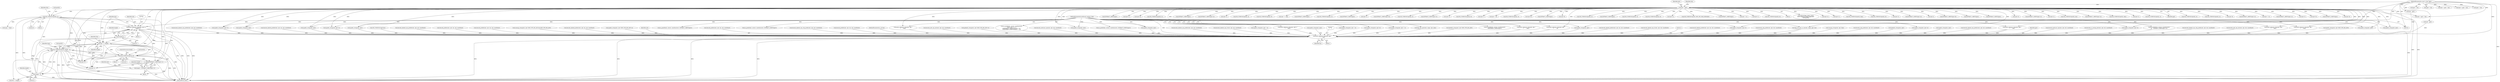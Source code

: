 digraph "1_tcpdump_ffde45acf3348f8353fb4064a1b21683ee6b5ddf@del" {
"1002627" [label="(Call,print_unknown_data(ndo, tptr+3,\"\n\t      \", length-3))"];
"1000126" [label="(MethodParameterIn,netdissect_options *ndo)"];
"1002602" [label="(Call,ND_TCHECK2(tptr[3], length - 3))"];
"1002613" [label="(Call,ND_TCHECK2(tptr[3], 8))"];
"1000142" [label="(Call,tptr = pptr)"];
"1000128" [label="(MethodParameterIn,const u_char *pptr)"];
"1002636" [label="(Call,tptr += length)"];
"1002633" [label="(Call,length-3)"];
"1002606" [label="(Call,length - 3)"];
"1002583" [label="(Call,length = EXTRACT_16BITS(tptr+1))"];
"1002585" [label="(Call,EXTRACT_16BITS(tptr+1))"];
"1002566" [label="(Call,ND_TCHECK2(tptr[0], 3))"];
"1002905" [label="(Call,print_unknown_data(ndo, pptr, \"\n\t    \", len))"];
"1000909" [label="(Call,ip6addr_string(ndo, tptr+BGP_VPN_RD_LEN))"];
"1002113" [label="(Call,print_unknown_data(ndo, tptr-3, \"\n\t    \", tlen))"];
"1000428" [label="(Call,ipaddr_string(ndo, tptr + 4))"];
"1001649" [label="(Call,EXTRACT_16BITS(tptr))"];
"1002608" [label="(Literal,3)"];
"1001696" [label="(Call,tptr - pptr)"];
"1002486" [label="(Call,ipaddr_string(ndo, tptr+4))"];
"1001617" [label="(Call,print_unknown_data(ndo, tptr, \"\n\t    \", tlen))"];
"1001750" [label="(Call,decode_labeled_prefix4(ndo, tptr, len, buf, sizeof(buf)))"];
"1002626" [label="(Block,)"];
"1001934" [label="(Call,decode_labeled_vpn_l2(ndo, tptr, buf, sizeof(buf)))"];
"1002911" [label="(Literal,1)"];
"1001432" [label="(Call,decode_labeled_prefix6(ndo, tptr, len, buf, sizeof(buf)))"];
"1002302" [label="(Call,ipaddr_string(ndo, tptr+2))"];
"1002199" [label="(Call,tptr+2)"];
"1001536" [label="(Call,decode_clnp_prefix(ndo, tptr, buf, sizeof(buf)))"];
"1002566" [label="(Call,ND_TCHECK2(tptr[0], 3))"];
"1002503" [label="(Call,ipaddr_string(ndo, tptr))"];
"1002634" [label="(Identifier,length)"];
"1000977" [label="(Call,isonsap_string(ndo, tptr, tlen))"];
"1002204" [label="(Call,tptr+4)"];
"1002412" [label="(Call,ND_TCHECK2(tptr[0], 5))"];
"1002483" [label="(Call,ipaddr_string(ndo, tptr))"];
"1001966" [label="(Call,decode_clnp_prefix(ndo, tptr, buf, sizeof(buf)))"];
"1000126" [label="(MethodParameterIn,netdissect_options *ndo)"];
"1002607" [label="(Identifier,length)"];
"1002162" [label="(Call,EXTRACT_16BITS(tptr))"];
"1000146" [label="(Identifier,tlen)"];
"1002909" [label="(Identifier,len)"];
"1000143" [label="(Identifier,tptr)"];
"1002435" [label="(Call,EXTRACT_24BITS(tptr+2))"];
"1002247" [label="(Call,tptr+2)"];
"1002900" [label="(Block,)"];
"1000861" [label="(Call,ip6addr_string(ndo, tptr))"];
"1000208" [label="(Call,pptr + len)"];
"1002563" [label="(Block,)"];
"1002572" [label="(Identifier,tlen)"];
"1000321" [label="(Call,ND_TCHECK2(tptr[0], 4))"];
"1002602" [label="(Call,ND_TCHECK2(tptr[3], length - 3))"];
"1002529" [label="(Call,ND_TCHECK2(tptr[0], 8))"];
"1001097" [label="(Call,tptr += tlen)"];
"1002628" [label="(Identifier,ndo)"];
"1002635" [label="(Literal,3)"];
"1000426" [label="(Call,EXTRACT_32BITS(tptr))"];
"1000408" [label="(Call,ipaddr_string(ndo, tptr + 2))"];
"1002578" [label="(Block,)"];
"1002610" [label="(Identifier,type)"];
"1002644" [label="(Call,ND_TCHECK2(tptr[0], 4))"];
"1002664" [label="(Call,EXTRACT_32BITS(tptr))"];
"1002304" [label="(Call,tptr+2)"];
"1002228" [label="(Call,EXTRACT_16BITS(tptr+6))"];
"1000767" [label="(Call,ipaddr_string(ndo, tptr))"];
"1000347" [label="(Call,ND_TCHECK2(tptr[0], 4))"];
"1002638" [label="(Identifier,length)"];
"1002246" [label="(Call,EXTRACT_32BITS(tptr+2))"];
"1002373" [label="(Call,tptr+2)"];
"1001264" [label="(Call,decode_labeled_vpn_prefix4(ndo, tptr, buf, sizeof(buf)))"];
"1000598" [label="(Call,ipaddr_string(ndo, tptr))"];
"1002629" [label="(Call,tptr+3)"];
"1000445" [label="(Call,ND_TCHECK2(tptr[0], 8))"];
"1002636" [label="(Call,tptr += length)"];
"1002319" [label="(Call,tptr+7)"];
"1002391" [label="(Call,tptr +=8)"];
"1002907" [label="(Identifier,pptr)"];
"1000615" [label="(Call,ND_TCHECK2(tptr[0], 3))"];
"1002062" [label="(Call,decode_multicast_vpn(ndo, tptr, buf, sizeof(buf)))"];
"1000421" [label="(Call,as_printf(ndo, astostr, sizeof(astostr),\n\t\t\tEXTRACT_32BITS(tptr)))"];
"1002312" [label="(Call,tptr+6)"];
"1000142" [label="(Call,tptr = pptr)"];
"1001296" [label="(Call,decode_rt_routing_info(ndo, tptr, buf, sizeof(buf)))"];
"1002570" [label="(Literal,3)"];
"1000493" [label="(Call,EXTRACT_32BITS(tptr))"];
"1002540" [label="(Call,ipaddr_string(ndo, tptr))"];
"1002603" [label="(Call,tptr[3])"];
"1002229" [label="(Call,tptr+6)"];
"1002796" [label="(Call,bgp_attr_print(ndo, atype, tptr, alen))"];
"1000206" [label="(Call,tptr < pptr + len)"];
"1001568" [label="(Call,decode_labeled_vpn_clnp_prefix(ndo, tptr, buf, sizeof(buf)))"];
"1001360" [label="(Call,decode_mdt_vpn_nlri(ndo, tptr, buf, sizeof(buf)))"];
"1000587" [label="(Call,ND_TCHECK2(tptr[0], 4))"];
"1002591" [label="(Identifier,ndo)"];
"1000461" [label="(Call,EXTRACT_32BITS(tptr))"];
"1000486" [label="(Call,ND_TCHECK2(tptr[0], 4))"];
"1002585" [label="(Call,EXTRACT_16BITS(tptr+1))"];
"1002509" [label="(Call,ND_TCHECK2(tptr[0], 8))"];
"1002618" [label="(ControlStructure,break;)"];
"1002209" [label="(Call,tptr+4)"];
"1001642" [label="(Call,ND_TCHECK2(tptr[0], BGP_MP_NLRI_MINSIZE))"];
"1000622" [label="(Call,EXTRACT_16BITS(tptr))"];
"1000542" [label="(Call,tptr +=4)"];
"1000815" [label="(Call,ipaddr_string(ndo, tptr+BGP_VPN_RD_LEN))"];
"1002402" [label="(Call,tptr+1)"];
"1002451" [label="(Call,ND_TCHECK2(tptr[0], 8))"];
"1000130" [label="(Block,)"];
"1000170" [label="(Call,tok2str(bgp_origin_values,\n\t\t\t\t\t\t\"Unknown Origin Typecode\",\n\t\t\t\t\t\ttptr[0]))"];
"1002362" [label="(Call,tptr+4)"];
"1002584" [label="(Identifier,length)"];
"1002556" [label="(Call,print_unknown_data(ndo, tptr, \"\n\t      \", tlen))"];
"1002465" [label="(Call,ipaddr_string(ndo, tptr+4))"];
"1002290" [label="(Call,tptr+2)"];
"1002241" [label="(Call,as_printf(ndo, astostr, sizeof(astostr),\n\t\t\t    EXTRACT_32BITS(tptr+2)))"];
"1001073" [label="(Call,ND_TCHECK2(tptr[0], tlen))"];
"1001472" [label="(Call,decode_labeled_vpn_prefix6(ndo, tptr, buf, sizeof(buf)))"];
"1001627" [label="(Call,pptr + len)"];
"1002382" [label="(Call,print_unknown_data(ndo, tptr, \"\n\t      \", 8))"];
"1000331" [label="(Call,ipaddr_string(ndo, tptr))"];
"1002614" [label="(Call,tptr[3])"];
"1001862" [label="(Call,decode_labeled_prefix6(ndo, tptr, len, buf, sizeof(buf)))"];
"1000258" [label="(Call,as_printf(ndo, astostr, sizeof(astostr),\n\t\t\t\tas_size == 2 ?\n\t\t\t\tEXTRACT_16BITS(&tptr[2 + i]) :\n\t\t\t\tEXTRACT_32BITS(&tptr[2 + i])))"];
"1002472" [label="(Call,ND_TCHECK2(tptr[0], 8))"];
"1002436" [label="(Call,tptr+2)"];
"1002632" [label="(Literal,\"\n\t      \")"];
"1002203" [label="(Call,EXTRACT_32BITS(tptr+4))"];
"1002905" [label="(Call,print_unknown_data(ndo, pptr, \"\n\t    \", len))"];
"1002223" [label="(Call,ipaddr_string(ndo, tptr+2))"];
"1002901" [label="(Call,ND_TCHECK2(*pptr,len))"];
"1002613" [label="(Call,ND_TCHECK2(tptr[3], 8))"];
"1000401" [label="(Call,as_printf(ndo, astostr, sizeof(astostr), EXTRACT_16BITS(tptr)))"];
"1002095" [label="(Call,tptr-3)"];
"1002250" [label="(Call,EXTRACT_16BITS(tptr+6))"];
"1000406" [label="(Call,EXTRACT_16BITS(tptr))"];
"1001902" [label="(Call,decode_labeled_vpn_prefix6(ndo, tptr, buf, sizeof(buf)))"];
"1001184" [label="(Call,decode_prefix4(ndo, tptr, len, buf, sizeof(buf)))"];
"1001822" [label="(Call,decode_prefix6(ndo, tptr, len, buf, sizeof(buf)))"];
"1000357" [label="(Call,EXTRACT_32BITS(tptr))"];
"1002627" [label="(Call,print_unknown_data(ndo, tptr+3,\"\n\t      \", length-3))"];
"1002123" [label="(Call,tptr = pptr + len)"];
"1002579" [label="(Call,type = *tptr)"];
"1002462" [label="(Call,ipaddr_string(ndo, tptr))"];
"1001018" [label="(Call,isonsap_string(ndo, tptr+BGP_VPN_RD_LEN,tlen-BGP_VPN_RD_LEN))"];
"1001224" [label="(Call,decode_labeled_prefix4(ndo, tptr, len, buf, sizeof(buf)))"];
"1002586" [label="(Call,tptr+1)"];
"1002358" [label="(Call,tptr+3)"];
"1002260" [label="(Call,EXTRACT_32BITS(tptr+2))"];
"1001038" [label="(Call,ipaddr_string(ndo, tptr+BGP_VPN_RD_LEN+4))"];
"1000456" [label="(Call,as_printf(ndo, astostr, sizeof(astostr), EXTRACT_32BITS(tptr)))"];
"1002606" [label="(Call,length - 3)"];
"1000128" [label="(MethodParameterIn,const u_char *pptr)"];
"1002906" [label="(Identifier,ndo)"];
"1002659" [label="(Call,as_printf(ndo, astostr, sizeof(astostr), EXTRACT_32BITS(tptr)))"];
"1002611" [label="(Block,)"];
"1002617" [label="(Literal,8)"];
"1001710" [label="(Call,decode_prefix4(ndo, tptr, len, buf, sizeof(buf)))"];
"1002207" [label="(Call,ipaddr_string(ndo, tptr+4))"];
"1002225" [label="(Call,tptr+2)"];
"1001998" [label="(Call,decode_labeled_vpn_clnp_prefix(ndo, tptr, buf, sizeof(buf)))"];
"1001392" [label="(Call,decode_prefix6(ndo, tptr, len, buf, sizeof(buf)))"];
"1000385" [label="(Call,ND_TCHECK2(tptr[0], len))"];
"1000129" [label="(MethodParameterIn,u_int len)"];
"1002361" [label="(Call,EXTRACT_16BITS(tptr+4))"];
"1001092" [label="(Call,print_unknown_data(ndo, tptr, \"\n\t    \", tlen))"];
"1002030" [label="(Call,decode_mdt_vpn_nlri(ndo, tptr, buf, sizeof(buf)))"];
"1000663" [label="(Call,ND_TCHECK2(tptr[0], tlen))"];
"1002261" [label="(Call,tptr+2)"];
"1001058" [label="(Call,ip6addr_string(ndo, tptr+BGP_VPN_RD_LEN+3))"];
"1002633" [label="(Call,length-3)"];
"1002155" [label="(Call,ND_TCHECK2(tptr[0], 2))"];
"1000144" [label="(Identifier,pptr)"];
"1001625" [label="(Call,tptr = pptr + len)"];
"1002639" [label="(Call,tlen -= length)"];
"1000200" [label="(Call,bgp_attr_get_as_size(ndo, atype, pptr, len))"];
"1002886" [label="(Call,print_unknown_data(ndo, pptr, \"\n\t    \", len))"];
"1002567" [label="(Call,tptr[0])"];
"1001328" [label="(Call,decode_multicast_vpn(ndo, tptr, buf, sizeof(buf)))"];
"1000557" [label="(Call,ND_TCHECK2(tptr[0], 4))"];
"1000463" [label="(Call,ipaddr_string(ndo, tptr + 4))"];
"1000567" [label="(Call,ipaddr_string(ndo, tptr))"];
"1001170" [label="(Call,tptr - pptr)"];
"1002288" [label="(Call,ipaddr_string(ndo, tptr+2))"];
"1001790" [label="(Call,decode_labeled_vpn_prefix4(ndo, tptr, buf, sizeof(buf)))"];
"1002493" [label="(Call,ND_TCHECK2(tptr[0], 4))"];
"1001504" [label="(Call,decode_labeled_vpn_l2(ndo, tptr, buf, sizeof(buf)))"];
"1002640" [label="(Identifier,tlen)"];
"1002583" [label="(Call,length = EXTRACT_16BITS(tptr+1))"];
"1002520" [label="(Call,ipaddr_string(ndo, tptr))"];
"1002329" [label="(Call,tptr+6)"];
"1002372" [label="(Call,EXTRACT_16BITS(tptr+2))"];
"1002440" [label="(Call,tptr +=5)"];
"1002125" [label="(Call,pptr + len)"];
"1002915" [label="(MethodReturn,RET)"];
"1002198" [label="(Call,EXTRACT_16BITS(tptr+2))"];
"1002353" [label="(Call,tptr+2)"];
"1002637" [label="(Identifier,tptr)"];
"1002335" [label="(Call,tptr+6)"];
"1002844" [label="(Call,EXTRACT_32BITS(tptr))"];
"1000682" [label="(Call,print_unknown_data(ndo, tptr, \"\n\t    \", tlen))"];
"1002251" [label="(Call,tptr+6)"];
"1000955" [label="(Call,ipaddr_string(ndo, tptr))"];
"1002908" [label="(Literal,\"\n\t    \")"];
"1002627" -> "1002626"  [label="AST: "];
"1002627" -> "1002633"  [label="CFG: "];
"1002628" -> "1002627"  [label="AST: "];
"1002629" -> "1002627"  [label="AST: "];
"1002632" -> "1002627"  [label="AST: "];
"1002633" -> "1002627"  [label="AST: "];
"1002637" -> "1002627"  [label="CFG: "];
"1002627" -> "1002915"  [label="DDG: "];
"1002627" -> "1002915"  [label="DDG: "];
"1002627" -> "1002915"  [label="DDG: "];
"1002627" -> "1002915"  [label="DDG: "];
"1000126" -> "1002627"  [label="DDG: "];
"1002602" -> "1002627"  [label="DDG: "];
"1002566" -> "1002627"  [label="DDG: "];
"1000142" -> "1002627"  [label="DDG: "];
"1002613" -> "1002627"  [label="DDG: "];
"1002636" -> "1002627"  [label="DDG: "];
"1002633" -> "1002627"  [label="DDG: "];
"1002633" -> "1002627"  [label="DDG: "];
"1002627" -> "1002905"  [label="DDG: "];
"1000126" -> "1000125"  [label="AST: "];
"1000126" -> "1002915"  [label="DDG: "];
"1000126" -> "1000200"  [label="DDG: "];
"1000126" -> "1000258"  [label="DDG: "];
"1000126" -> "1000331"  [label="DDG: "];
"1000126" -> "1000401"  [label="DDG: "];
"1000126" -> "1000408"  [label="DDG: "];
"1000126" -> "1000421"  [label="DDG: "];
"1000126" -> "1000428"  [label="DDG: "];
"1000126" -> "1000456"  [label="DDG: "];
"1000126" -> "1000463"  [label="DDG: "];
"1000126" -> "1000567"  [label="DDG: "];
"1000126" -> "1000598"  [label="DDG: "];
"1000126" -> "1000682"  [label="DDG: "];
"1000126" -> "1001092"  [label="DDG: "];
"1000126" -> "1001617"  [label="DDG: "];
"1000126" -> "1002113"  [label="DDG: "];
"1000126" -> "1002207"  [label="DDG: "];
"1000126" -> "1002223"  [label="DDG: "];
"1000126" -> "1002241"  [label="DDG: "];
"1000126" -> "1002288"  [label="DDG: "];
"1000126" -> "1002302"  [label="DDG: "];
"1000126" -> "1002382"  [label="DDG: "];
"1000126" -> "1002462"  [label="DDG: "];
"1000126" -> "1002465"  [label="DDG: "];
"1000126" -> "1002483"  [label="DDG: "];
"1000126" -> "1002486"  [label="DDG: "];
"1000126" -> "1002503"  [label="DDG: "];
"1000126" -> "1002520"  [label="DDG: "];
"1000126" -> "1002540"  [label="DDG: "];
"1000126" -> "1002556"  [label="DDG: "];
"1000126" -> "1002659"  [label="DDG: "];
"1000126" -> "1002796"  [label="DDG: "];
"1000126" -> "1002886"  [label="DDG: "];
"1000126" -> "1002905"  [label="DDG: "];
"1002602" -> "1002578"  [label="AST: "];
"1002602" -> "1002606"  [label="CFG: "];
"1002603" -> "1002602"  [label="AST: "];
"1002606" -> "1002602"  [label="AST: "];
"1002610" -> "1002602"  [label="CFG: "];
"1002602" -> "1002915"  [label="DDG: "];
"1002602" -> "1002915"  [label="DDG: "];
"1002602" -> "1002915"  [label="DDG: "];
"1002602" -> "1002585"  [label="DDG: "];
"1002602" -> "1002586"  [label="DDG: "];
"1002613" -> "1002602"  [label="DDG: "];
"1002636" -> "1002602"  [label="DDG: "];
"1002566" -> "1002602"  [label="DDG: "];
"1000142" -> "1002602"  [label="DDG: "];
"1002606" -> "1002602"  [label="DDG: "];
"1002606" -> "1002602"  [label="DDG: "];
"1002602" -> "1002613"  [label="DDG: "];
"1002602" -> "1002629"  [label="DDG: "];
"1002602" -> "1002636"  [label="DDG: "];
"1002613" -> "1002611"  [label="AST: "];
"1002613" -> "1002617"  [label="CFG: "];
"1002614" -> "1002613"  [label="AST: "];
"1002617" -> "1002613"  [label="AST: "];
"1002618" -> "1002613"  [label="CFG: "];
"1002613" -> "1002915"  [label="DDG: "];
"1002613" -> "1002915"  [label="DDG: "];
"1002613" -> "1002585"  [label="DDG: "];
"1002613" -> "1002586"  [label="DDG: "];
"1000142" -> "1002613"  [label="DDG: "];
"1002636" -> "1002613"  [label="DDG: "];
"1002566" -> "1002613"  [label="DDG: "];
"1002613" -> "1002629"  [label="DDG: "];
"1002613" -> "1002636"  [label="DDG: "];
"1000142" -> "1000130"  [label="AST: "];
"1000142" -> "1000144"  [label="CFG: "];
"1000143" -> "1000142"  [label="AST: "];
"1000144" -> "1000142"  [label="AST: "];
"1000146" -> "1000142"  [label="CFG: "];
"1000142" -> "1002915"  [label="DDG: "];
"1000142" -> "1002915"  [label="DDG: "];
"1000128" -> "1000142"  [label="DDG: "];
"1000142" -> "1000170"  [label="DDG: "];
"1000142" -> "1000206"  [label="DDG: "];
"1000142" -> "1000321"  [label="DDG: "];
"1000142" -> "1000331"  [label="DDG: "];
"1000142" -> "1000347"  [label="DDG: "];
"1000142" -> "1000357"  [label="DDG: "];
"1000142" -> "1000385"  [label="DDG: "];
"1000142" -> "1000406"  [label="DDG: "];
"1000142" -> "1000426"  [label="DDG: "];
"1000142" -> "1000445"  [label="DDG: "];
"1000142" -> "1000461"  [label="DDG: "];
"1000142" -> "1000486"  [label="DDG: "];
"1000142" -> "1000493"  [label="DDG: "];
"1000142" -> "1000542"  [label="DDG: "];
"1000142" -> "1000557"  [label="DDG: "];
"1000142" -> "1000567"  [label="DDG: "];
"1000142" -> "1000587"  [label="DDG: "];
"1000142" -> "1000598"  [label="DDG: "];
"1000142" -> "1000615"  [label="DDG: "];
"1000142" -> "1000622"  [label="DDG: "];
"1000142" -> "1000663"  [label="DDG: "];
"1000142" -> "1000682"  [label="DDG: "];
"1000142" -> "1001073"  [label="DDG: "];
"1000142" -> "1001092"  [label="DDG: "];
"1000142" -> "1001097"  [label="DDG: "];
"1000142" -> "1001617"  [label="DDG: "];
"1000142" -> "1001642"  [label="DDG: "];
"1000142" -> "1001649"  [label="DDG: "];
"1000142" -> "1002095"  [label="DDG: "];
"1000142" -> "1002155"  [label="DDG: "];
"1000142" -> "1002162"  [label="DDG: "];
"1000142" -> "1002198"  [label="DDG: "];
"1000142" -> "1002199"  [label="DDG: "];
"1000142" -> "1002203"  [label="DDG: "];
"1000142" -> "1002204"  [label="DDG: "];
"1000142" -> "1002207"  [label="DDG: "];
"1000142" -> "1002209"  [label="DDG: "];
"1000142" -> "1002223"  [label="DDG: "];
"1000142" -> "1002225"  [label="DDG: "];
"1000142" -> "1002228"  [label="DDG: "];
"1000142" -> "1002229"  [label="DDG: "];
"1000142" -> "1002246"  [label="DDG: "];
"1000142" -> "1002247"  [label="DDG: "];
"1000142" -> "1002250"  [label="DDG: "];
"1000142" -> "1002251"  [label="DDG: "];
"1000142" -> "1002260"  [label="DDG: "];
"1000142" -> "1002261"  [label="DDG: "];
"1000142" -> "1002288"  [label="DDG: "];
"1000142" -> "1002290"  [label="DDG: "];
"1000142" -> "1002302"  [label="DDG: "];
"1000142" -> "1002304"  [label="DDG: "];
"1000142" -> "1002312"  [label="DDG: "];
"1000142" -> "1002319"  [label="DDG: "];
"1000142" -> "1002329"  [label="DDG: "];
"1000142" -> "1002335"  [label="DDG: "];
"1000142" -> "1002353"  [label="DDG: "];
"1000142" -> "1002358"  [label="DDG: "];
"1000142" -> "1002361"  [label="DDG: "];
"1000142" -> "1002362"  [label="DDG: "];
"1000142" -> "1002372"  [label="DDG: "];
"1000142" -> "1002373"  [label="DDG: "];
"1000142" -> "1002382"  [label="DDG: "];
"1000142" -> "1002391"  [label="DDG: "];
"1000142" -> "1002402"  [label="DDG: "];
"1000142" -> "1002412"  [label="DDG: "];
"1000142" -> "1002435"  [label="DDG: "];
"1000142" -> "1002436"  [label="DDG: "];
"1000142" -> "1002440"  [label="DDG: "];
"1000142" -> "1002451"  [label="DDG: "];
"1000142" -> "1002462"  [label="DDG: "];
"1000142" -> "1002472"  [label="DDG: "];
"1000142" -> "1002483"  [label="DDG: "];
"1000142" -> "1002493"  [label="DDG: "];
"1000142" -> "1002503"  [label="DDG: "];
"1000142" -> "1002509"  [label="DDG: "];
"1000142" -> "1002520"  [label="DDG: "];
"1000142" -> "1002529"  [label="DDG: "];
"1000142" -> "1002540"  [label="DDG: "];
"1000142" -> "1002556"  [label="DDG: "];
"1000142" -> "1002566"  [label="DDG: "];
"1000142" -> "1002585"  [label="DDG: "];
"1000142" -> "1002586"  [label="DDG: "];
"1000142" -> "1002629"  [label="DDG: "];
"1000142" -> "1002636"  [label="DDG: "];
"1000142" -> "1002644"  [label="DDG: "];
"1000142" -> "1002664"  [label="DDG: "];
"1000142" -> "1002844"  [label="DDG: "];
"1000128" -> "1000125"  [label="AST: "];
"1000128" -> "1002915"  [label="DDG: "];
"1000128" -> "1000200"  [label="DDG: "];
"1000128" -> "1000206"  [label="DDG: "];
"1000128" -> "1000208"  [label="DDG: "];
"1000128" -> "1001170"  [label="DDG: "];
"1000128" -> "1001625"  [label="DDG: "];
"1000128" -> "1001627"  [label="DDG: "];
"1000128" -> "1001696"  [label="DDG: "];
"1000128" -> "1002123"  [label="DDG: "];
"1000128" -> "1002125"  [label="DDG: "];
"1000128" -> "1002886"  [label="DDG: "];
"1000128" -> "1002905"  [label="DDG: "];
"1002636" -> "1002578"  [label="AST: "];
"1002636" -> "1002638"  [label="CFG: "];
"1002637" -> "1002636"  [label="AST: "];
"1002638" -> "1002636"  [label="AST: "];
"1002640" -> "1002636"  [label="CFG: "];
"1002636" -> "1002915"  [label="DDG: "];
"1002636" -> "1002585"  [label="DDG: "];
"1002636" -> "1002586"  [label="DDG: "];
"1002636" -> "1002629"  [label="DDG: "];
"1002633" -> "1002636"  [label="DDG: "];
"1002606" -> "1002636"  [label="DDG: "];
"1002566" -> "1002636"  [label="DDG: "];
"1002633" -> "1002635"  [label="CFG: "];
"1002634" -> "1002633"  [label="AST: "];
"1002635" -> "1002633"  [label="AST: "];
"1002606" -> "1002633"  [label="DDG: "];
"1002633" -> "1002639"  [label="DDG: "];
"1002606" -> "1002608"  [label="CFG: "];
"1002607" -> "1002606"  [label="AST: "];
"1002608" -> "1002606"  [label="AST: "];
"1002606" -> "1002915"  [label="DDG: "];
"1002583" -> "1002606"  [label="DDG: "];
"1002606" -> "1002639"  [label="DDG: "];
"1002583" -> "1002578"  [label="AST: "];
"1002583" -> "1002585"  [label="CFG: "];
"1002584" -> "1002583"  [label="AST: "];
"1002585" -> "1002583"  [label="AST: "];
"1002591" -> "1002583"  [label="CFG: "];
"1002583" -> "1002915"  [label="DDG: "];
"1002585" -> "1002583"  [label="DDG: "];
"1002585" -> "1002586"  [label="CFG: "];
"1002586" -> "1002585"  [label="AST: "];
"1002585" -> "1002915"  [label="DDG: "];
"1002566" -> "1002585"  [label="DDG: "];
"1002566" -> "1002563"  [label="AST: "];
"1002566" -> "1002570"  [label="CFG: "];
"1002567" -> "1002566"  [label="AST: "];
"1002570" -> "1002566"  [label="AST: "];
"1002572" -> "1002566"  [label="CFG: "];
"1002566" -> "1002915"  [label="DDG: "];
"1002566" -> "1002915"  [label="DDG: "];
"1002566" -> "1002579"  [label="DDG: "];
"1002566" -> "1002586"  [label="DDG: "];
"1002566" -> "1002629"  [label="DDG: "];
"1002905" -> "1002900"  [label="AST: "];
"1002905" -> "1002909"  [label="CFG: "];
"1002906" -> "1002905"  [label="AST: "];
"1002907" -> "1002905"  [label="AST: "];
"1002908" -> "1002905"  [label="AST: "];
"1002909" -> "1002905"  [label="AST: "];
"1002911" -> "1002905"  [label="CFG: "];
"1002905" -> "1002915"  [label="DDG: "];
"1002905" -> "1002915"  [label="DDG: "];
"1002905" -> "1002915"  [label="DDG: "];
"1002905" -> "1002915"  [label="DDG: "];
"1000598" -> "1002905"  [label="DDG: "];
"1000331" -> "1002905"  [label="DDG: "];
"1001018" -> "1002905"  [label="DDG: "];
"1001092" -> "1002905"  [label="DDG: "];
"1000977" -> "1002905"  [label="DDG: "];
"1002886" -> "1002905"  [label="DDG: "];
"1002886" -> "1002905"  [label="DDG: "];
"1001264" -> "1002905"  [label="DDG: "];
"1000258" -> "1002905"  [label="DDG: "];
"1002113" -> "1002905"  [label="DDG: "];
"1002223" -> "1002905"  [label="DDG: "];
"1000815" -> "1002905"  [label="DDG: "];
"1002540" -> "1002905"  [label="DDG: "];
"1001432" -> "1002905"  [label="DDG: "];
"1000200" -> "1002905"  [label="DDG: "];
"1000200" -> "1002905"  [label="DDG: "];
"1001862" -> "1002905"  [label="DDG: "];
"1001392" -> "1002905"  [label="DDG: "];
"1002486" -> "1002905"  [label="DDG: "];
"1001184" -> "1002905"  [label="DDG: "];
"1000567" -> "1002905"  [label="DDG: "];
"1001328" -> "1002905"  [label="DDG: "];
"1000408" -> "1002905"  [label="DDG: "];
"1002241" -> "1002905"  [label="DDG: "];
"1001568" -> "1002905"  [label="DDG: "];
"1000682" -> "1002905"  [label="DDG: "];
"1002465" -> "1002905"  [label="DDG: "];
"1001822" -> "1002905"  [label="DDG: "];
"1001750" -> "1002905"  [label="DDG: "];
"1002030" -> "1002905"  [label="DDG: "];
"1001472" -> "1002905"  [label="DDG: "];
"1002382" -> "1002905"  [label="DDG: "];
"1001536" -> "1002905"  [label="DDG: "];
"1002796" -> "1002905"  [label="DDG: "];
"1001934" -> "1002905"  [label="DDG: "];
"1002207" -> "1002905"  [label="DDG: "];
"1001998" -> "1002905"  [label="DDG: "];
"1002062" -> "1002905"  [label="DDG: "];
"1000909" -> "1002905"  [label="DDG: "];
"1001224" -> "1002905"  [label="DDG: "];
"1000463" -> "1002905"  [label="DDG: "];
"1001504" -> "1002905"  [label="DDG: "];
"1001710" -> "1002905"  [label="DDG: "];
"1001790" -> "1002905"  [label="DDG: "];
"1002288" -> "1002905"  [label="DDG: "];
"1001360" -> "1002905"  [label="DDG: "];
"1001966" -> "1002905"  [label="DDG: "];
"1001617" -> "1002905"  [label="DDG: "];
"1001902" -> "1002905"  [label="DDG: "];
"1002302" -> "1002905"  [label="DDG: "];
"1001058" -> "1002905"  [label="DDG: "];
"1001296" -> "1002905"  [label="DDG: "];
"1000861" -> "1002905"  [label="DDG: "];
"1000955" -> "1002905"  [label="DDG: "];
"1002520" -> "1002905"  [label="DDG: "];
"1000428" -> "1002905"  [label="DDG: "];
"1000767" -> "1002905"  [label="DDG: "];
"1001038" -> "1002905"  [label="DDG: "];
"1002556" -> "1002905"  [label="DDG: "];
"1002659" -> "1002905"  [label="DDG: "];
"1002503" -> "1002905"  [label="DDG: "];
"1001170" -> "1002905"  [label="DDG: "];
"1001696" -> "1002905"  [label="DDG: "];
"1002901" -> "1002905"  [label="DDG: "];
"1000129" -> "1002905"  [label="DDG: "];
}
